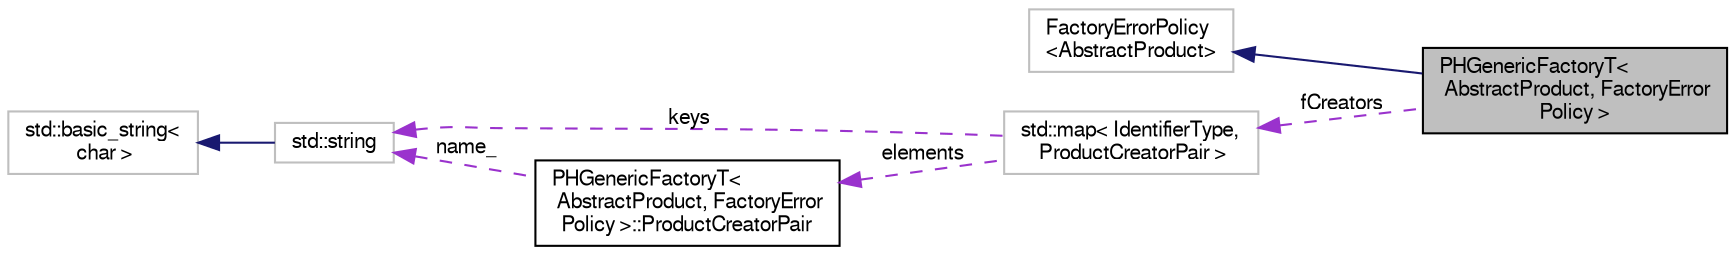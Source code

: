 digraph "PHGenericFactoryT&lt; AbstractProduct, FactoryErrorPolicy &gt;"
{
  bgcolor="transparent";
  edge [fontname="FreeSans",fontsize="10",labelfontname="FreeSans",labelfontsize="10"];
  node [fontname="FreeSans",fontsize="10",shape=record];
  rankdir="LR";
  Node1 [label="PHGenericFactoryT\<\l AbstractProduct, FactoryError\lPolicy \>",height=0.2,width=0.4,color="black", fillcolor="grey75", style="filled" fontcolor="black"];
  Node2 -> Node1 [dir="back",color="midnightblue",fontsize="10",style="solid",fontname="FreeSans"];
  Node2 [label="FactoryErrorPolicy\l\<AbstractProduct\>",height=0.2,width=0.4,color="grey75"];
  Node3 -> Node1 [dir="back",color="darkorchid3",fontsize="10",style="dashed",label=" fCreators" ,fontname="FreeSans"];
  Node3 [label="std::map\< IdentifierType,\l ProductCreatorPair \>",height=0.2,width=0.4,color="grey75"];
  Node4 -> Node3 [dir="back",color="darkorchid3",fontsize="10",style="dashed",label=" elements" ,fontname="FreeSans"];
  Node4 [label="PHGenericFactoryT\<\l AbstractProduct, FactoryError\lPolicy \>::ProductCreatorPair",height=0.2,width=0.4,color="black",URL="$da/db7/classPHGenericFactoryT_1_1ProductCreatorPair.html"];
  Node5 -> Node4 [dir="back",color="darkorchid3",fontsize="10",style="dashed",label=" name_" ,fontname="FreeSans"];
  Node5 [label="std::string",height=0.2,width=0.4,color="grey75",tooltip="STL class. "];
  Node6 -> Node5 [dir="back",color="midnightblue",fontsize="10",style="solid",fontname="FreeSans"];
  Node6 [label="std::basic_string\<\l char \>",height=0.2,width=0.4,color="grey75",tooltip="STL class. "];
  Node5 -> Node3 [dir="back",color="darkorchid3",fontsize="10",style="dashed",label=" keys" ,fontname="FreeSans"];
}
